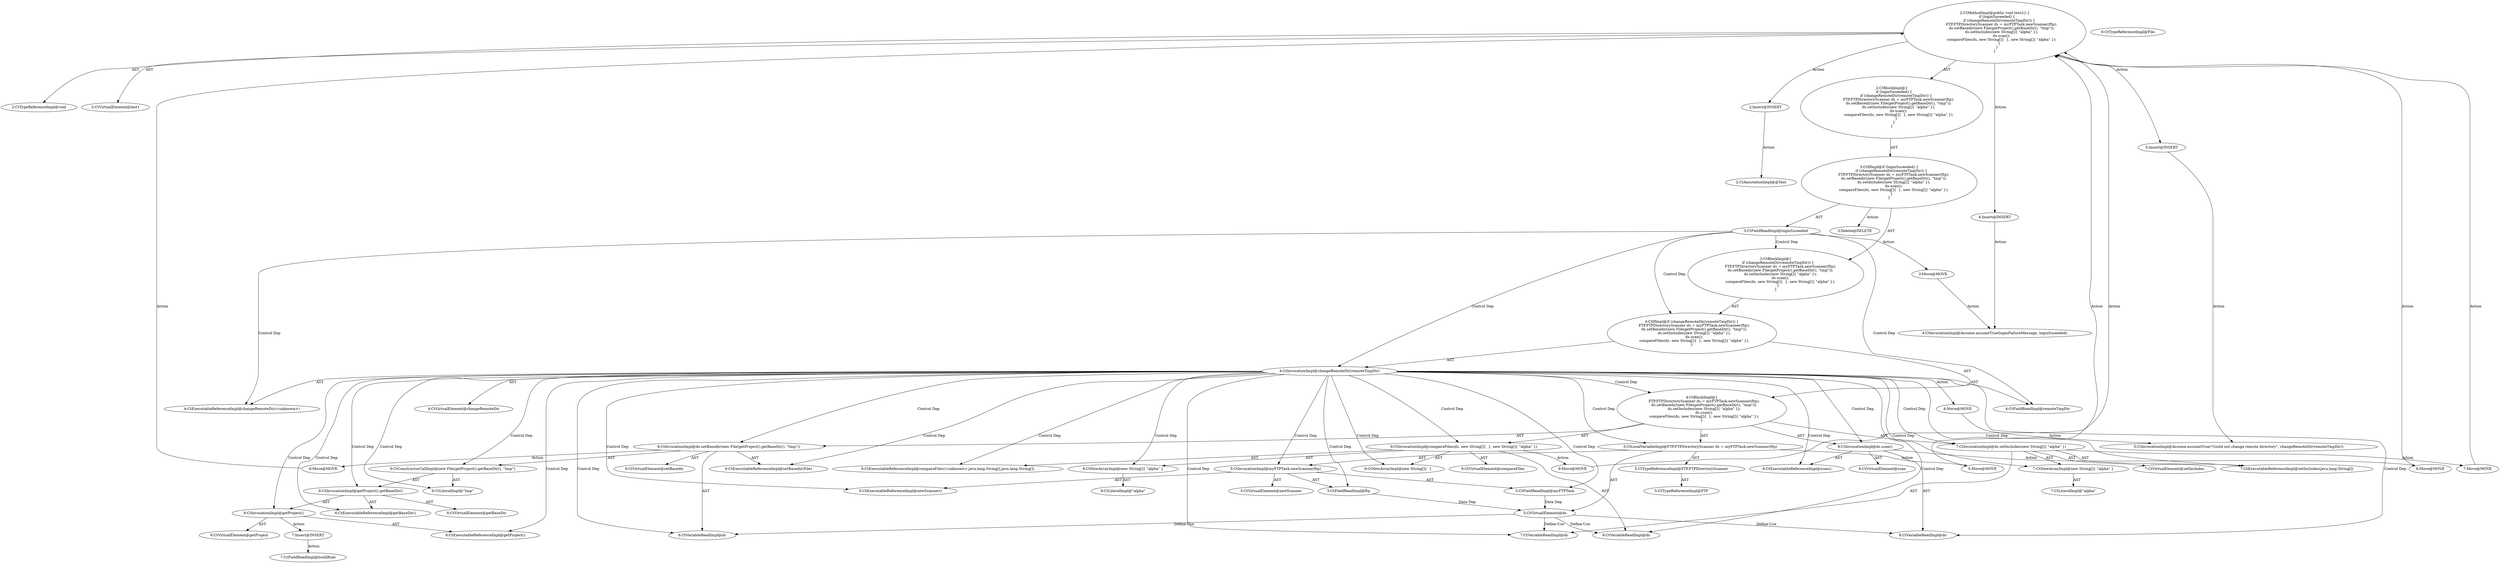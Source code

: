 digraph "test1#?" {
0 [label="2:CtTypeReferenceImpl@void" shape=ellipse]
1 [label="2:CtVirtualElement@test1" shape=ellipse]
2 [label="3:CtFieldReadImpl@loginSuceeded" shape=ellipse]
3 [label="4:CtExecutableReferenceImpl@changeRemoteDir(<unknown>)" shape=ellipse]
4 [label="4:CtVirtualElement@changeRemoteDir" shape=ellipse]
5 [label="4:CtFieldReadImpl@remoteTmpDir" shape=ellipse]
6 [label="4:CtInvocationImpl@changeRemoteDir(remoteTmpDir)" shape=ellipse]
7 [label="5:CtTypeReferenceImpl@FTP.FTPDirectoryScanner" shape=ellipse]
8 [label="5:CtTypeReferenceImpl@FTP" shape=ellipse]
9 [label="5:CtExecutableReferenceImpl@newScanner()" shape=ellipse]
10 [label="5:CtVirtualElement@newScanner" shape=ellipse]
11 [label="5:CtFieldReadImpl@myFTPTask" shape=ellipse]
12 [label="5:CtFieldReadImpl@ftp" shape=ellipse]
13 [label="5:CtInvocationImpl@myFTPTask.newScanner(ftp)" shape=ellipse]
14 [label="5:CtVirtualElement@ds" shape=ellipse]
15 [label="5:CtLocalVariableImpl@FTP.FTPDirectoryScanner ds = myFTPTask.newScanner(ftp)" shape=ellipse]
16 [label="6:CtExecutableReferenceImpl@setBasedir(File)" shape=ellipse]
17 [label="6:CtVirtualElement@setBasedir" shape=ellipse]
18 [label="6:CtVariableReadImpl@ds" shape=ellipse]
19 [label="6:CtTypeReferenceImpl@File" shape=ellipse]
20 [label="6:CtExecutableReferenceImpl@getBaseDir()" shape=ellipse]
21 [label="6:CtVirtualElement@getBaseDir" shape=ellipse]
22 [label="6:CtExecutableReferenceImpl@getProject()" shape=ellipse]
23 [label="6:CtVirtualElement@getProject" shape=ellipse]
24 [label="6:CtInvocationImpl@getProject()" shape=ellipse]
25 [label="6:CtInvocationImpl@getProject().getBaseDir()" shape=ellipse]
26 [label="6:CtLiteralImpl@\"tmp\"" shape=ellipse]
27 [label="6:CtConstructorCallImpl@new File(getProject().getBaseDir(), \"tmp\")" shape=ellipse]
28 [label="6:CtInvocationImpl@ds.setBasedir(new File(getProject().getBaseDir(), \"tmp\"))" shape=ellipse]
29 [label="7:CtExecutableReferenceImpl@setIncludes(java.lang.String[])" shape=ellipse]
30 [label="7:CtVirtualElement@setIncludes" shape=ellipse]
31 [label="7:CtVariableReadImpl@ds" shape=ellipse]
32 [label="7:CtNewArrayImpl@new String[]\{ \"alpha\" \}" shape=ellipse]
33 [label="7:CtLiteralImpl@\"alpha\"" shape=ellipse]
34 [label="7:CtInvocationImpl@ds.setIncludes(new String[]\{ \"alpha\" \})" shape=ellipse]
35 [label="8:CtExecutableReferenceImpl@scan()" shape=ellipse]
36 [label="8:CtVirtualElement@scan" shape=ellipse]
37 [label="8:CtVariableReadImpl@ds" shape=ellipse]
38 [label="8:CtInvocationImpl@ds.scan()" shape=ellipse]
39 [label="9:CtExecutableReferenceImpl@compareFiles(<unknown>,java.lang.String[],java.lang.String[])" shape=ellipse]
40 [label="9:CtVirtualElement@compareFiles" shape=ellipse]
41 [label="9:CtVariableReadImpl@ds" shape=ellipse]
42 [label="9:CtNewArrayImpl@new String[]\{  \}" shape=ellipse]
43 [label="9:CtNewArrayImpl@new String[]\{ \"alpha\" \}" shape=ellipse]
44 [label="9:CtLiteralImpl@\"alpha\"" shape=ellipse]
45 [label="9:CtInvocationImpl@compareFiles(ds, new String[]\{  \}, new String[]\{ \"alpha\" \})" shape=ellipse]
46 [label="4:CtBlockImpl@\{
    FTP.FTPDirectoryScanner ds = myFTPTask.newScanner(ftp);
    ds.setBasedir(new File(getProject().getBaseDir(), \"tmp\"));
    ds.setIncludes(new String[]\{ \"alpha\" \});
    ds.scan();
    compareFiles(ds, new String[]\{  \}, new String[]\{ \"alpha\" \});
\}" shape=ellipse]
47 [label="4:CtIfImpl@if (changeRemoteDir(remoteTmpDir)) \{
    FTP.FTPDirectoryScanner ds = myFTPTask.newScanner(ftp);
    ds.setBasedir(new File(getProject().getBaseDir(), \"tmp\"));
    ds.setIncludes(new String[]\{ \"alpha\" \});
    ds.scan();
    compareFiles(ds, new String[]\{  \}, new String[]\{ \"alpha\" \});
\}" shape=ellipse]
48 [label="3:CtBlockImpl@\{
    if (changeRemoteDir(remoteTmpDir)) \{
        FTP.FTPDirectoryScanner ds = myFTPTask.newScanner(ftp);
        ds.setBasedir(new File(getProject().getBaseDir(), \"tmp\"));
        ds.setIncludes(new String[]\{ \"alpha\" \});
        ds.scan();
        compareFiles(ds, new String[]\{  \}, new String[]\{ \"alpha\" \});
    \}
\}" shape=ellipse]
49 [label="3:CtIfImpl@if (loginSuceeded) \{
    if (changeRemoteDir(remoteTmpDir)) \{
        FTP.FTPDirectoryScanner ds = myFTPTask.newScanner(ftp);
        ds.setBasedir(new File(getProject().getBaseDir(), \"tmp\"));
        ds.setIncludes(new String[]\{ \"alpha\" \});
        ds.scan();
        compareFiles(ds, new String[]\{  \}, new String[]\{ \"alpha\" \});
    \}
\}" shape=ellipse]
50 [label="2:CtBlockImpl@\{
    if (loginSuceeded) \{
        if (changeRemoteDir(remoteTmpDir)) \{
            FTP.FTPDirectoryScanner ds = myFTPTask.newScanner(ftp);
            ds.setBasedir(new File(getProject().getBaseDir(), \"tmp\"));
            ds.setIncludes(new String[]\{ \"alpha\" \});
            ds.scan();
            compareFiles(ds, new String[]\{  \}, new String[]\{ \"alpha\" \});
        \}
    \}
\}" shape=ellipse]
51 [label="2:CtMethodImpl@public void test1() \{
    if (loginSuceeded) \{
        if (changeRemoteDir(remoteTmpDir)) \{
            FTP.FTPDirectoryScanner ds = myFTPTask.newScanner(ftp);
            ds.setBasedir(new File(getProject().getBaseDir(), \"tmp\"));
            ds.setIncludes(new String[]\{ \"alpha\" \});
            ds.scan();
            compareFiles(ds, new String[]\{  \}, new String[]\{ \"alpha\" \});
        \}
    \}
\}" shape=ellipse]
52 [label="3:Delete@DELETE" shape=ellipse]
53 [label="2:Insert@INSERT" shape=ellipse]
54 [label="2:CtAnnotationImpl@@Test" shape=ellipse]
55 [label="4:Insert@INSERT" shape=ellipse]
56 [label="4:CtInvocationImpl@Assume.assumeTrue(loginFailureMessage, loginSuceeded)" shape=ellipse]
57 [label="5:Insert@INSERT" shape=ellipse]
58 [label="5:CtInvocationImpl@Assume.assumeTrue(\"Could not change remote directory\", changeRemoteDir(remoteTmpDir))" shape=ellipse]
59 [label="7:Insert@INSERT" shape=ellipse]
60 [label="7:CtFieldReadImpl@buildRule" shape=ellipse]
61 [label="5:Move@MOVE" shape=ellipse]
62 [label="6:Move@MOVE" shape=ellipse]
63 [label="7:Move@MOVE" shape=ellipse]
64 [label="8:Move@MOVE" shape=ellipse]
65 [label="9:Move@MOVE" shape=ellipse]
66 [label="3:Move@MOVE" shape=ellipse]
67 [label="4:Move@MOVE" shape=ellipse]
2 -> 48 [label="Control Dep"];
2 -> 47 [label="Control Dep"];
2 -> 6 [label="Control Dep"];
2 -> 3 [label="Control Dep"];
2 -> 5 [label="Control Dep"];
2 -> 66 [label="Action"];
6 -> 4 [label="AST"];
6 -> 3 [label="AST"];
6 -> 5 [label="AST"];
6 -> 46 [label="Control Dep"];
6 -> 15 [label="Control Dep"];
6 -> 13 [label="Control Dep"];
6 -> 9 [label="Control Dep"];
6 -> 11 [label="Control Dep"];
6 -> 12 [label="Control Dep"];
6 -> 28 [label="Control Dep"];
6 -> 16 [label="Control Dep"];
6 -> 18 [label="Control Dep"];
6 -> 27 [label="Control Dep"];
6 -> 25 [label="Control Dep"];
6 -> 20 [label="Control Dep"];
6 -> 24 [label="Control Dep"];
6 -> 22 [label="Control Dep"];
6 -> 26 [label="Control Dep"];
6 -> 34 [label="Control Dep"];
6 -> 29 [label="Control Dep"];
6 -> 31 [label="Control Dep"];
6 -> 32 [label="Control Dep"];
6 -> 38 [label="Control Dep"];
6 -> 35 [label="Control Dep"];
6 -> 37 [label="Control Dep"];
6 -> 45 [label="Control Dep"];
6 -> 39 [label="Control Dep"];
6 -> 41 [label="Control Dep"];
6 -> 42 [label="Control Dep"];
6 -> 43 [label="Control Dep"];
6 -> 67 [label="Action"];
7 -> 8 [label="AST"];
11 -> 14 [label="Data Dep"];
12 -> 14 [label="Data Dep"];
13 -> 10 [label="AST"];
13 -> 11 [label="AST"];
13 -> 9 [label="AST"];
13 -> 12 [label="AST"];
14 -> 18 [label="Define-Use"];
14 -> 31 [label="Define-Use"];
14 -> 37 [label="Define-Use"];
14 -> 41 [label="Define-Use"];
15 -> 14 [label="AST"];
15 -> 7 [label="AST"];
15 -> 13 [label="AST"];
15 -> 61 [label="Action"];
24 -> 23 [label="AST"];
24 -> 22 [label="AST"];
24 -> 59 [label="Action"];
25 -> 21 [label="AST"];
25 -> 24 [label="AST"];
25 -> 20 [label="AST"];
27 -> 25 [label="AST"];
27 -> 26 [label="AST"];
28 -> 17 [label="AST"];
28 -> 18 [label="AST"];
28 -> 16 [label="AST"];
28 -> 27 [label="AST"];
28 -> 62 [label="Action"];
32 -> 33 [label="AST"];
34 -> 30 [label="AST"];
34 -> 31 [label="AST"];
34 -> 29 [label="AST"];
34 -> 32 [label="AST"];
34 -> 63 [label="Action"];
38 -> 36 [label="AST"];
38 -> 37 [label="AST"];
38 -> 35 [label="AST"];
38 -> 64 [label="Action"];
43 -> 44 [label="AST"];
45 -> 40 [label="AST"];
45 -> 39 [label="AST"];
45 -> 41 [label="AST"];
45 -> 42 [label="AST"];
45 -> 43 [label="AST"];
45 -> 65 [label="Action"];
46 -> 15 [label="AST"];
46 -> 28 [label="AST"];
46 -> 34 [label="AST"];
46 -> 38 [label="AST"];
46 -> 45 [label="AST"];
47 -> 6 [label="AST"];
47 -> 46 [label="AST"];
48 -> 47 [label="AST"];
49 -> 2 [label="AST"];
49 -> 48 [label="AST"];
49 -> 52 [label="Action"];
50 -> 49 [label="AST"];
51 -> 1 [label="AST"];
51 -> 0 [label="AST"];
51 -> 50 [label="AST"];
51 -> 53 [label="Action"];
51 -> 55 [label="Action"];
51 -> 57 [label="Action"];
53 -> 54 [label="Action"];
55 -> 56 [label="Action"];
57 -> 58 [label="Action"];
59 -> 60 [label="Action"];
61 -> 51 [label="Action"];
62 -> 51 [label="Action"];
63 -> 51 [label="Action"];
64 -> 51 [label="Action"];
65 -> 51 [label="Action"];
66 -> 56 [label="Action"];
67 -> 58 [label="Action"];
}